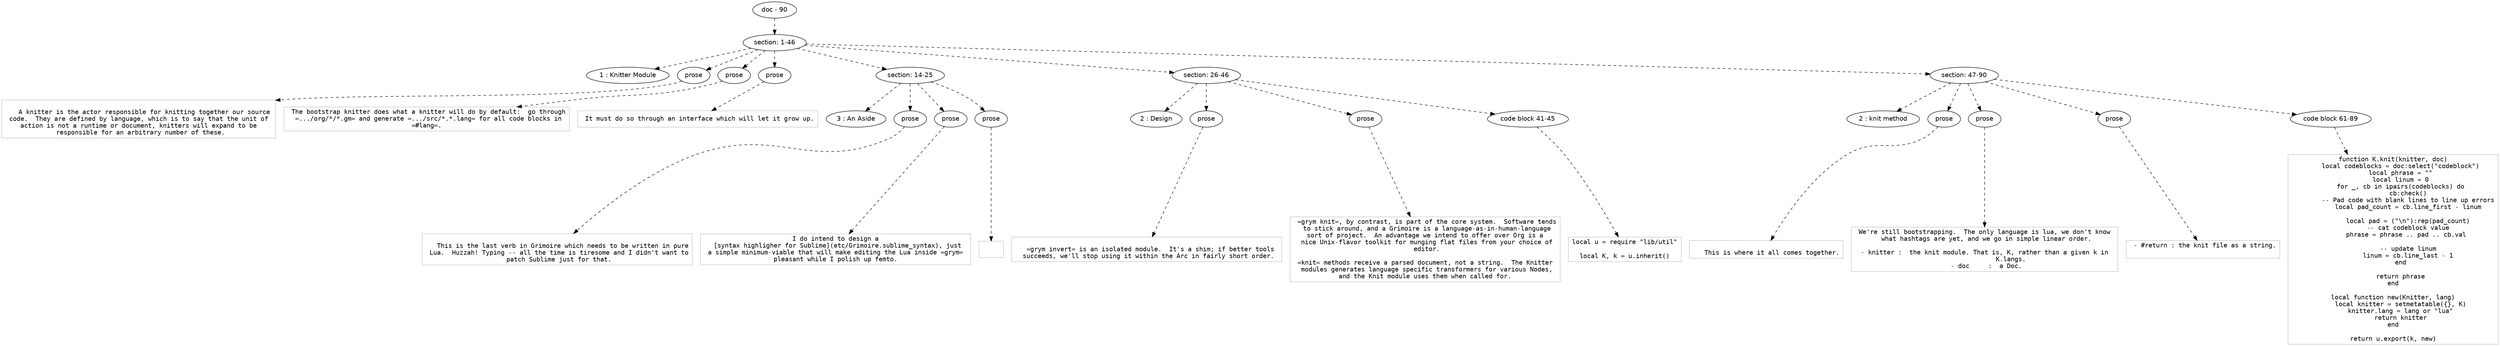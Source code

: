 digraph hierarchy {

node [fontname=Helvetica]
edge [style=dashed]

doc_0 [label="doc - 90"]


doc_0 -> { section_1}
{rank=same; section_1}

section_1 [label="section: 1-46"]


section_1 -> { header_2 prose_3 prose_4 prose_5 section_6 section_7 section_8}
{rank=same; header_2 prose_3 prose_4 prose_5 section_6 section_7 section_8}

header_2 [label="1 : Knitter Module"]

prose_3 [label="prose"]

prose_4 [label="prose"]

prose_5 [label="prose"]

section_6 [label="section: 14-25"]

section_7 [label="section: 26-46"]

section_8 [label="section: 47-90"]


prose_3 -> leaf_9
leaf_9  [color=Gray,shape=rectangle,fontname=Inconsolata,label="
   A knitter is the actor responsible for knitting together our source
 code.  They are defined by language, which is to say that the unit of 
 action is not a runtime or document, knitters will expand to be 
 responsible for an arbitrary number of these.
"]
prose_4 -> leaf_10
leaf_10  [color=Gray,shape=rectangle,fontname=Inconsolata,label=" The bootstrap knitter does what a knitter will do by default:  go through
 =.../org/*/*.gm= and generate =.../src/*.*.lang= for all code blocks in
 =#lang=. 
"]
prose_5 -> leaf_11
leaf_11  [color=Gray,shape=rectangle,fontname=Inconsolata,label=" It must do so through an interface which will let it grow up.
"]
section_6 -> { header_12 prose_13 prose_14 prose_15}
{rank=same; header_12 prose_13 prose_14 prose_15}

header_12 [label="3 : An Aside"]

prose_13 [label="prose"]

prose_14 [label="prose"]

prose_15 [label="prose"]


prose_13 -> leaf_16
leaf_16  [color=Gray,shape=rectangle,fontname=Inconsolata,label="
   This is the last verb in Grimoire which needs to be written in pure
 Lua.  Huzzah! Typing -- all the time is tiresome and I didn't want to
 patch Sublime just for that.
"]
prose_14 -> leaf_17
leaf_17  [color=Gray,shape=rectangle,fontname=Inconsolata,label=" I do intend to design a 
 [syntax highligher for Sublime](etc/Grimoire.sublime_syntax), just
 a simple minimum-viable that will make editing the Lua inside =grym= 
 pleasant while I polish up femto. 
"]
prose_15 -> leaf_18
leaf_18  [color=Gray,shape=rectangle,fontname=Inconsolata,label=" "]
section_7 -> { header_19 prose_20 prose_21 codeblock_22}
{rank=same; header_19 prose_20 prose_21 codeblock_22}

header_19 [label="2 : Design"]

prose_20 [label="prose"]

prose_21 [label="prose"]

codeblock_22 [label="code block 41-45"]


prose_20 -> leaf_23
leaf_23  [color=Gray,shape=rectangle,fontname=Inconsolata,label="
   =grym invert= is an isolated module.  It's a shim; if better tools 
 succeeds, we'll stop using it within the Arc in fairly short order.
"]
prose_21 -> leaf_24
leaf_24  [color=Gray,shape=rectangle,fontname=Inconsolata,label=" =grym knit=, by contrast, is part of the core system.  Software tends
 to stick around, and a Grimoire is a language-as-in-human-language
 sort of project.  An advantage we intend to offer over Org is a 
 nice Unix-flavor toolkit for munging flat files from your choice of
 editor.
 
 =knit= methods receive a parsed document, not a string.  The Knitter 
 modules generates language specific transformers for various Nodes,
 and the Knit module uses them when called for. 
"]
codeblock_22 -> leaf_25
leaf_25  [color=Gray,shape=rectangle,fontname=Inconsolata,label="local u = require \"lib/util\"

local K, k = u.inherit()"]
section_8 -> { header_26 prose_27 prose_28 prose_29 codeblock_30}
{rank=same; header_26 prose_27 prose_28 prose_29 codeblock_30}

header_26 [label="2 : knit method"]

prose_27 [label="prose"]

prose_28 [label="prose"]

prose_29 [label="prose"]

codeblock_30 [label="code block 61-89"]


prose_27 -> leaf_31
leaf_31  [color=Gray,shape=rectangle,fontname=Inconsolata,label="
   This is where it all comes together.
"]
prose_28 -> leaf_32
leaf_32  [color=Gray,shape=rectangle,fontname=Inconsolata,label=" We're still bootstrapping.  The only language is lua, we don't know 
 what hashtags are yet, and we go in simple linear order.
 
 - knitter :  the knit module. That is, K, rather than a given k in 
              K.langs.
 - doc     :  a Doc.
"]
prose_29 -> leaf_33
leaf_33  [color=Gray,shape=rectangle,fontname=Inconsolata,label=" - #return : the knit file as a string.

"]
codeblock_30 -> leaf_34
leaf_34  [color=Gray,shape=rectangle,fontname=Inconsolata,label="function K.knit(knitter, doc)
    local codeblocks = doc:select(\"codeblock\")
    local phrase = \"\"
    local linum = 0
    for _, cb in ipairs(codeblocks) do
        cb:check()
        -- Pad code with blank lines to line up errors
        local pad_count = cb.line_first - linum

        local pad = (\"\\n\"):rep(pad_count)
        -- cat codeblock value
        phrase = phrase .. pad .. cb.val 

        -- update linum
        linum = cb.line_last - 1
    end

    return phrase
end

local function new(Knitter, lang)
    local knitter = setmetatable({}, K)
    knitter.lang = lang or \"lua\"
    return knitter
end

return u.export(k, new)"]

}
